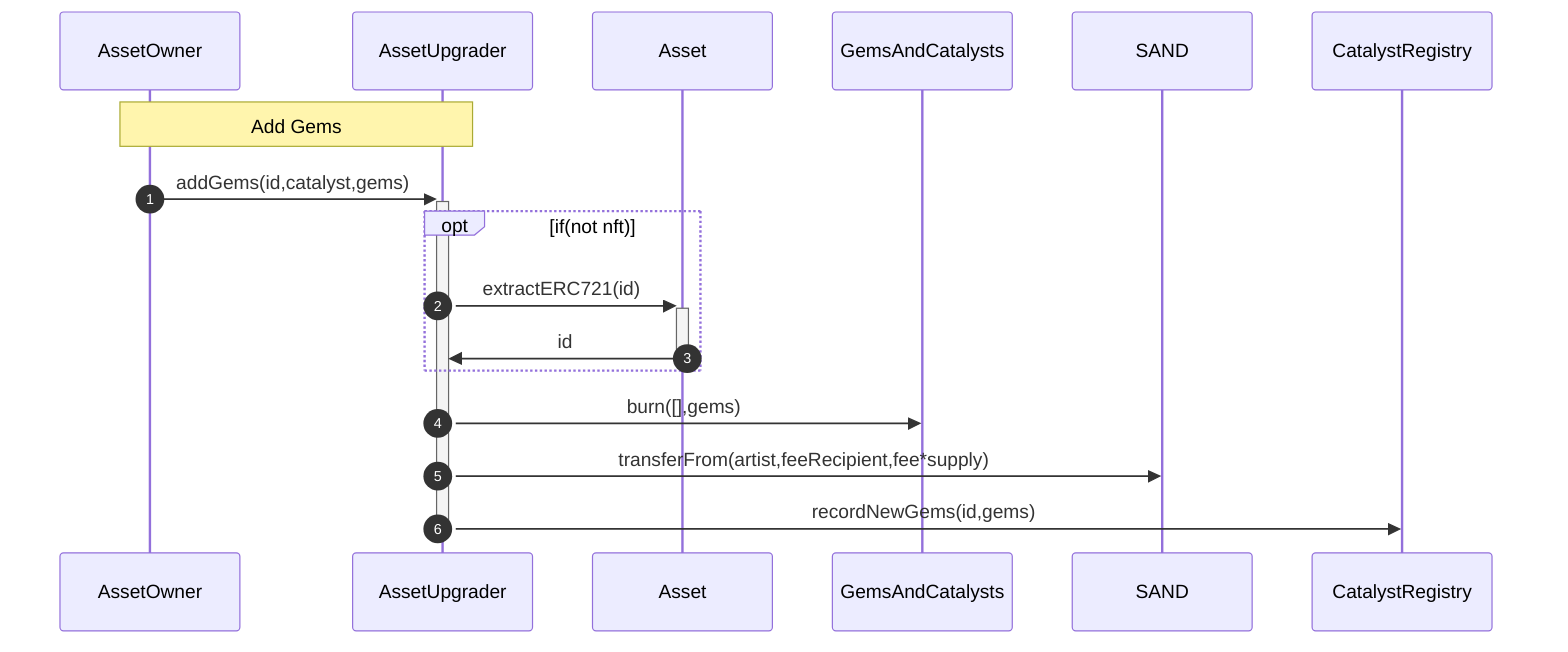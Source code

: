 sequenceDiagram
autonumber

    Note over AssetOwner, AssetUpgrader: Add Gems
    AssetOwner->>+AssetUpgrader:addGems(id,catalyst,gems)
    opt if(not nft)
        AssetUpgrader->>+Asset:extractERC721(id)
        Asset->>-AssetUpgrader:id
    end
    AssetUpgrader->>GemsAndCatalysts:burn([],gems)
    AssetUpgrader->>SAND:transferFrom(artist,feeRecipient,fee*supply)
    AssetUpgrader->>-CatalystRegistry:recordNewGems(id,gems)